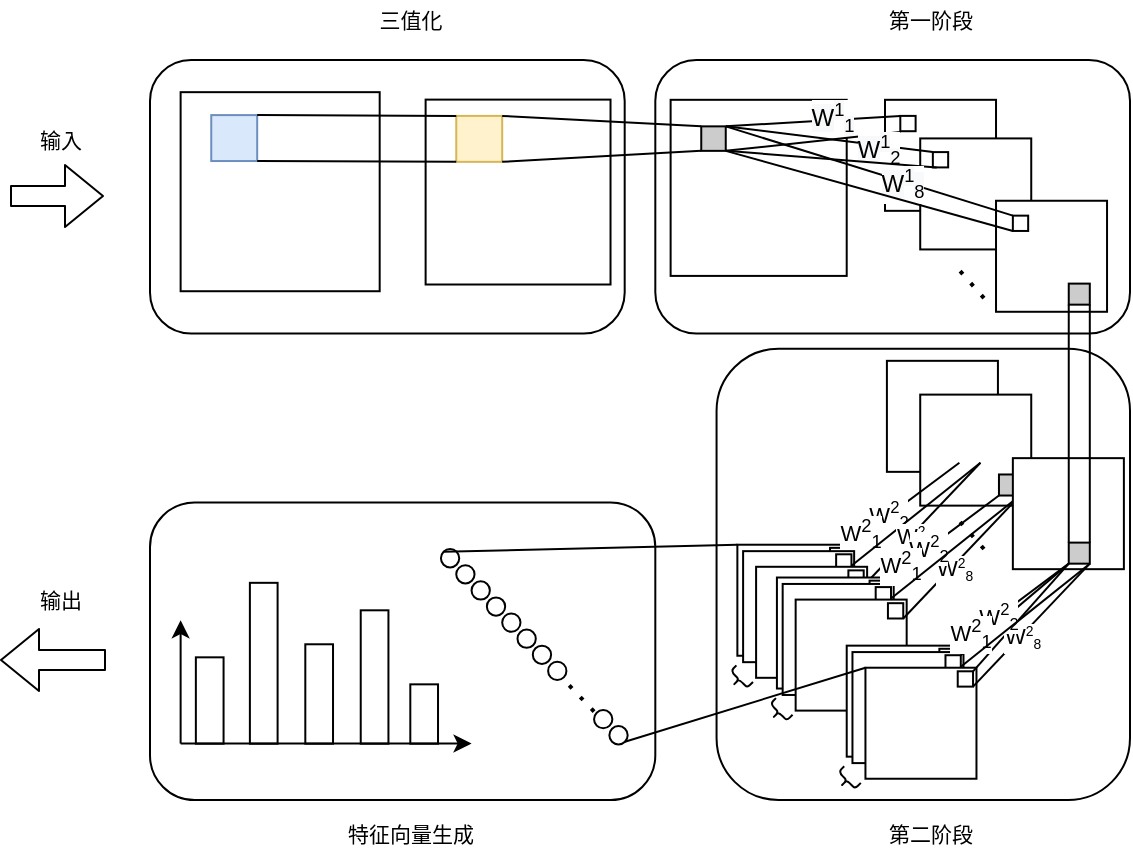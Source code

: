<mxfile version="14.4.4" type="github">
  <diagram id="DhOB0_4Vei3-ugiGoxcK" name="第 1 页">
    <mxGraphModel dx="2591" dy="802" grid="1" gridSize="10" guides="1" tooltips="1" connect="1" arrows="1" fold="1" page="1" pageScale="1" pageWidth="1169" pageHeight="827" math="0" shadow="0">
      <root>
        <mxCell id="0" />
        <mxCell id="1" parent="0" />
        <mxCell id="cQLUrG2B6Ire7KLlbWOE-587" value="三值化" style="text;html=1;align=center;verticalAlign=middle;resizable=0;points=[];autosize=1;fontSize=10.5;" parent="1" vertex="1">
          <mxGeometry x="-125" y="250" width="50" height="20" as="geometry" />
        </mxCell>
        <mxCell id="cQLUrG2B6Ire7KLlbWOE-588" value="第一阶段" style="text;html=1;align=center;verticalAlign=middle;resizable=0;points=[];autosize=1;fontSize=10.5;" parent="1" vertex="1">
          <mxGeometry x="130" y="250" width="60" height="20" as="geometry" />
        </mxCell>
        <mxCell id="cQLUrG2B6Ire7KLlbWOE-589" value="第二阶段" style="text;html=1;align=center;verticalAlign=middle;resizable=0;points=[];autosize=1;fontSize=10.5;" parent="1" vertex="1">
          <mxGeometry x="130" y="657" width="60" height="20" as="geometry" />
        </mxCell>
        <mxCell id="cQLUrG2B6Ire7KLlbWOE-590" value="特征向量生成" style="text;html=1;align=center;verticalAlign=middle;resizable=0;points=[];autosize=1;fontSize=10.5;" parent="1" vertex="1">
          <mxGeometry x="-145" y="657" width="90" height="20" as="geometry" />
        </mxCell>
        <mxCell id="cQLUrG2B6Ire7KLlbWOE-591" value="" style="group" parent="1" vertex="1" connectable="0">
          <mxGeometry x="-230" y="280" width="490" height="370" as="geometry" />
        </mxCell>
        <mxCell id="cQLUrG2B6Ire7KLlbWOE-554" value="" style="whiteSpace=wrap;html=1;aspect=fixed;fillColor=#CCCCCC;" parent="cQLUrG2B6Ire7KLlbWOE-591" vertex="1">
          <mxGeometry x="404.702" y="190.84" width="10.527" height="10.527" as="geometry" />
        </mxCell>
        <mxCell id="cQLUrG2B6Ire7KLlbWOE-361" value="" style="whiteSpace=wrap;html=1;aspect=fixed;" parent="cQLUrG2B6Ire7KLlbWOE-591" vertex="1">
          <mxGeometry x="368.457" y="150.413" width="55.508" height="55.508" as="geometry" />
        </mxCell>
        <mxCell id="cQLUrG2B6Ire7KLlbWOE-362" value="" style="whiteSpace=wrap;html=1;aspect=fixed;" parent="cQLUrG2B6Ire7KLlbWOE-591" vertex="1">
          <mxGeometry x="385.109" y="167.304" width="55.508" height="55.508" as="geometry" />
        </mxCell>
        <mxCell id="cQLUrG2B6Ire7KLlbWOE-552" value="" style="whiteSpace=wrap;html=1;aspect=fixed;" parent="cQLUrG2B6Ire7KLlbWOE-591" vertex="1">
          <mxGeometry x="293.686" y="242.358" width="55.508" height="55.508" as="geometry" />
        </mxCell>
        <mxCell id="cQLUrG2B6Ire7KLlbWOE-553" value="" style="whiteSpace=wrap;html=1;aspect=fixed;" parent="cQLUrG2B6Ire7KLlbWOE-591" vertex="1">
          <mxGeometry x="340.006" y="243.927" width="7.656" height="7.656" as="geometry" />
        </mxCell>
        <mxCell id="cQLUrG2B6Ire7KLlbWOE-562" value="" style="endArrow=none;html=1;entryX=1;entryY=0;entryDx=0;entryDy=0;exitX=0;exitY=1;exitDx=0;exitDy=0;" parent="cQLUrG2B6Ire7KLlbWOE-591" source="cQLUrG2B6Ire7KLlbWOE-554" target="cQLUrG2B6Ire7KLlbWOE-553" edge="1">
          <mxGeometry width="50" height="50" relative="1" as="geometry">
            <mxPoint x="412.358" y="209.943" as="sourcePoint" />
            <mxPoint x="358.381" y="255.187" as="targetPoint" />
          </mxGeometry>
        </mxCell>
        <mxCell id="cQLUrG2B6Ire7KLlbWOE-563" value="W&lt;font size=&quot;1&quot;&gt;&lt;sup&gt;2&lt;/sup&gt;&lt;sub&gt;2&lt;/sub&gt;&lt;/font&gt;" style="edgeLabel;html=1;align=center;verticalAlign=middle;resizable=0;points=[];" parent="cQLUrG2B6Ire7KLlbWOE-562" vertex="1" connectable="0">
          <mxGeometry x="0.232" y="-1" relative="1" as="geometry">
            <mxPoint as="offset" />
          </mxGeometry>
        </mxCell>
        <mxCell id="cQLUrG2B6Ire7KLlbWOE-564" value="W&lt;sup&gt;2&lt;/sup&gt;&lt;sub&gt;1&lt;/sub&gt;" style="edgeLabel;html=1;align=center;verticalAlign=middle;resizable=0;points=[];" parent="cQLUrG2B6Ire7KLlbWOE-562" vertex="1" connectable="0">
          <mxGeometry x="0.729" y="-1" relative="1" as="geometry">
            <mxPoint y="-1" as="offset" />
          </mxGeometry>
        </mxCell>
        <mxCell id="cQLUrG2B6Ire7KLlbWOE-555" value="" style="whiteSpace=wrap;html=1;aspect=fixed;" parent="cQLUrG2B6Ire7KLlbWOE-591" vertex="1">
          <mxGeometry x="296.557" y="245.575" width="55.508" height="55.508" as="geometry" />
        </mxCell>
        <mxCell id="cQLUrG2B6Ire7KLlbWOE-556" value="" style="shape=curlyBracket;whiteSpace=wrap;html=1;rounded=1;fillColor=none;direction=south;rotation=-135;" parent="cQLUrG2B6Ire7KLlbWOE-591" vertex="1">
          <mxGeometry x="288.641" y="305.652" width="11.737" height="8.043" as="geometry" />
        </mxCell>
        <mxCell id="cQLUrG2B6Ire7KLlbWOE-557" value="" style="whiteSpace=wrap;html=1;aspect=fixed;" parent="cQLUrG2B6Ire7KLlbWOE-591" vertex="1">
          <mxGeometry x="343.069" y="247.144" width="7.656" height="7.656" as="geometry" />
        </mxCell>
        <mxCell id="cQLUrG2B6Ire7KLlbWOE-565" value="" style="endArrow=none;html=1;entryX=1;entryY=0.75;entryDx=0;entryDy=0;exitX=1;exitY=1;exitDx=0;exitDy=0;" parent="cQLUrG2B6Ire7KLlbWOE-591" source="cQLUrG2B6Ire7KLlbWOE-554" target="cQLUrG2B6Ire7KLlbWOE-557" edge="1">
          <mxGeometry width="50" height="50" relative="1" as="geometry">
            <mxPoint x="412.358" y="206.927" as="sourcePoint" />
            <mxPoint x="364.506" y="271.274" as="targetPoint" />
          </mxGeometry>
        </mxCell>
        <mxCell id="cQLUrG2B6Ire7KLlbWOE-558" value="" style="whiteSpace=wrap;html=1;aspect=fixed;" parent="cQLUrG2B6Ire7KLlbWOE-591" vertex="1">
          <mxGeometry x="303.05" y="253.394" width="55.508" height="55.508" as="geometry" />
        </mxCell>
        <mxCell id="cQLUrG2B6Ire7KLlbWOE-559" value="" style="whiteSpace=wrap;html=1;aspect=fixed;" parent="cQLUrG2B6Ire7KLlbWOE-591" vertex="1">
          <mxGeometry x="349.194" y="255.187" width="7.656" height="7.656" as="geometry" />
        </mxCell>
        <mxCell id="cQLUrG2B6Ire7KLlbWOE-560" value="" style="endArrow=none;html=1;exitX=1;exitY=1;exitDx=0;exitDy=0;entryX=1;entryY=1;entryDx=0;entryDy=0;" parent="cQLUrG2B6Ire7KLlbWOE-591" source="cQLUrG2B6Ire7KLlbWOE-554" target="cQLUrG2B6Ire7KLlbWOE-559" edge="1">
          <mxGeometry width="50" height="50" relative="1" as="geometry">
            <mxPoint x="228.608" y="236.285" as="sourcePoint" />
            <mxPoint x="266.889" y="196.068" as="targetPoint" />
          </mxGeometry>
        </mxCell>
        <mxCell id="cQLUrG2B6Ire7KLlbWOE-561" value="W&lt;span style=&quot;font-size: 8.333px&quot;&gt;&lt;sup&gt;2&lt;/sup&gt;&lt;sub&gt;8&lt;/sub&gt;&lt;/span&gt;" style="edgeLabel;html=1;align=center;verticalAlign=middle;resizable=0;points=[];" parent="cQLUrG2B6Ire7KLlbWOE-560" vertex="1" connectable="0">
          <mxGeometry x="0.182" y="1" relative="1" as="geometry">
            <mxPoint as="offset" />
          </mxGeometry>
        </mxCell>
        <mxCell id="cQLUrG2B6Ire7KLlbWOE-538" value="" style="whiteSpace=wrap;html=1;aspect=fixed;" parent="cQLUrG2B6Ire7KLlbWOE-591" vertex="1">
          <mxGeometry x="313.462" y="258.759" width="55.508" height="55.508" as="geometry" />
        </mxCell>
        <mxCell id="cQLUrG2B6Ire7KLlbWOE-539" value="" style="whiteSpace=wrap;html=1;aspect=fixed;" parent="cQLUrG2B6Ire7KLlbWOE-591" vertex="1">
          <mxGeometry x="359.783" y="260.327" width="7.656" height="7.656" as="geometry" />
        </mxCell>
        <mxCell id="cQLUrG2B6Ire7KLlbWOE-540" value="" style="whiteSpace=wrap;html=1;aspect=fixed;fillColor=#CCCCCC;" parent="cQLUrG2B6Ire7KLlbWOE-591" vertex="1">
          <mxGeometry x="424.478" y="207.24" width="10.527" height="10.527" as="geometry" />
        </mxCell>
        <mxCell id="cQLUrG2B6Ire7KLlbWOE-541" value="" style="whiteSpace=wrap;html=1;aspect=fixed;" parent="cQLUrG2B6Ire7KLlbWOE-591" vertex="1">
          <mxGeometry x="316.333" y="261.976" width="55.508" height="55.508" as="geometry" />
        </mxCell>
        <mxCell id="cQLUrG2B6Ire7KLlbWOE-542" value="" style="shape=curlyBracket;whiteSpace=wrap;html=1;rounded=1;fillColor=none;direction=south;rotation=-135;" parent="cQLUrG2B6Ire7KLlbWOE-591" vertex="1">
          <mxGeometry x="308.417" y="322.053" width="11.737" height="8.043" as="geometry" />
        </mxCell>
        <mxCell id="cQLUrG2B6Ire7KLlbWOE-543" value="" style="whiteSpace=wrap;html=1;aspect=fixed;" parent="cQLUrG2B6Ire7KLlbWOE-591" vertex="1">
          <mxGeometry x="362.845" y="263.545" width="7.656" height="7.656" as="geometry" />
        </mxCell>
        <mxCell id="cQLUrG2B6Ire7KLlbWOE-544" value="" style="whiteSpace=wrap;html=1;aspect=fixed;" parent="cQLUrG2B6Ire7KLlbWOE-591" vertex="1">
          <mxGeometry x="322.826" y="269.794" width="55.508" height="55.508" as="geometry" />
        </mxCell>
        <mxCell id="cQLUrG2B6Ire7KLlbWOE-545" value="" style="whiteSpace=wrap;html=1;aspect=fixed;" parent="cQLUrG2B6Ire7KLlbWOE-591" vertex="1">
          <mxGeometry x="368.97" y="271.588" width="7.656" height="7.656" as="geometry" />
        </mxCell>
        <mxCell id="cQLUrG2B6Ire7KLlbWOE-546" value="" style="endArrow=none;html=1;exitX=1;exitY=1;exitDx=0;exitDy=0;entryX=1;entryY=1;entryDx=0;entryDy=0;" parent="cQLUrG2B6Ire7KLlbWOE-591" source="cQLUrG2B6Ire7KLlbWOE-540" target="cQLUrG2B6Ire7KLlbWOE-545" edge="1">
          <mxGeometry width="50" height="50" relative="1" as="geometry">
            <mxPoint x="248.384" y="252.686" as="sourcePoint" />
            <mxPoint x="286.665" y="212.468" as="targetPoint" />
          </mxGeometry>
        </mxCell>
        <mxCell id="cQLUrG2B6Ire7KLlbWOE-547" value="W&lt;span style=&quot;font-size: 8.333px&quot;&gt;&lt;sup&gt;2&lt;/sup&gt;&lt;sub&gt;8&lt;/sub&gt;&lt;/span&gt;" style="edgeLabel;html=1;align=center;verticalAlign=middle;resizable=0;points=[];" parent="cQLUrG2B6Ire7KLlbWOE-546" vertex="1" connectable="0">
          <mxGeometry x="0.182" y="1" relative="1" as="geometry">
            <mxPoint as="offset" />
          </mxGeometry>
        </mxCell>
        <mxCell id="cQLUrG2B6Ire7KLlbWOE-548" value="" style="endArrow=none;html=1;entryX=1;entryY=0;entryDx=0;entryDy=0;exitX=0;exitY=1;exitDx=0;exitDy=0;" parent="cQLUrG2B6Ire7KLlbWOE-591" source="cQLUrG2B6Ire7KLlbWOE-540" target="cQLUrG2B6Ire7KLlbWOE-539" edge="1">
          <mxGeometry width="50" height="50" relative="1" as="geometry">
            <mxPoint x="432.134" y="226.343" as="sourcePoint" />
            <mxPoint x="378.158" y="271.588" as="targetPoint" />
          </mxGeometry>
        </mxCell>
        <mxCell id="cQLUrG2B6Ire7KLlbWOE-549" value="W&lt;font size=&quot;1&quot;&gt;&lt;sup&gt;2&lt;/sup&gt;&lt;sub&gt;2&lt;/sub&gt;&lt;/font&gt;" style="edgeLabel;html=1;align=center;verticalAlign=middle;resizable=0;points=[];" parent="cQLUrG2B6Ire7KLlbWOE-548" vertex="1" connectable="0">
          <mxGeometry x="0.232" y="-1" relative="1" as="geometry">
            <mxPoint as="offset" />
          </mxGeometry>
        </mxCell>
        <mxCell id="cQLUrG2B6Ire7KLlbWOE-550" value="W&lt;sup&gt;2&lt;/sup&gt;&lt;sub&gt;1&lt;/sub&gt;" style="edgeLabel;html=1;align=center;verticalAlign=middle;resizable=0;points=[];" parent="cQLUrG2B6Ire7KLlbWOE-548" vertex="1" connectable="0">
          <mxGeometry x="0.729" y="-1" relative="1" as="geometry">
            <mxPoint y="-1" as="offset" />
          </mxGeometry>
        </mxCell>
        <mxCell id="cQLUrG2B6Ire7KLlbWOE-551" value="" style="endArrow=none;html=1;entryX=1;entryY=0.75;entryDx=0;entryDy=0;exitX=1;exitY=1;exitDx=0;exitDy=0;" parent="cQLUrG2B6Ire7KLlbWOE-591" source="cQLUrG2B6Ire7KLlbWOE-540" target="cQLUrG2B6Ire7KLlbWOE-543" edge="1">
          <mxGeometry width="50" height="50" relative="1" as="geometry">
            <mxPoint x="432.134" y="223.327" as="sourcePoint" />
            <mxPoint x="384.283" y="287.675" as="targetPoint" />
          </mxGeometry>
        </mxCell>
        <mxCell id="cQLUrG2B6Ire7KLlbWOE-363" value="" style="whiteSpace=wrap;html=1;aspect=fixed;" parent="cQLUrG2B6Ire7KLlbWOE-591" vertex="1">
          <mxGeometry x="431.43" y="199.076" width="55.508" height="55.508" as="geometry" />
        </mxCell>
        <mxCell id="cQLUrG2B6Ire7KLlbWOE-444" value="" style="whiteSpace=wrap;html=1;aspect=fixed;" parent="cQLUrG2B6Ire7KLlbWOE-591" vertex="1">
          <mxGeometry x="348.359" y="292.823" width="55.508" height="55.508" as="geometry" />
        </mxCell>
        <mxCell id="cQLUrG2B6Ire7KLlbWOE-529" value="" style="whiteSpace=wrap;html=1;aspect=fixed;" parent="cQLUrG2B6Ire7KLlbWOE-591" vertex="1">
          <mxGeometry x="394.68" y="294.391" width="7.656" height="7.656" as="geometry" />
        </mxCell>
        <mxCell id="cQLUrG2B6Ire7KLlbWOE-387" value="" style="rounded=1;whiteSpace=wrap;html=1;fillColor=none;" parent="cQLUrG2B6Ire7KLlbWOE-591" vertex="1">
          <mxGeometry x="252.656" width="237.344" height="136.739" as="geometry" />
        </mxCell>
        <mxCell id="cQLUrG2B6Ire7KLlbWOE-301" value="" style="whiteSpace=wrap;html=1;aspect=fixed;" parent="cQLUrG2B6Ire7KLlbWOE-591" vertex="1">
          <mxGeometry x="137.812" y="19.803" width="92.449" height="92.449" as="geometry" />
        </mxCell>
        <mxCell id="cQLUrG2B6Ire7KLlbWOE-302" value="" style="whiteSpace=wrap;html=1;aspect=fixed;" parent="cQLUrG2B6Ire7KLlbWOE-591" vertex="1">
          <mxGeometry x="260.312" y="19.908" width="88.047" height="88.047" as="geometry" />
        </mxCell>
        <mxCell id="cQLUrG2B6Ire7KLlbWOE-303" value="" style="whiteSpace=wrap;html=1;aspect=fixed;" parent="cQLUrG2B6Ire7KLlbWOE-591" vertex="1">
          <mxGeometry x="367.5" y="19.908" width="55.508" height="55.508" as="geometry" />
        </mxCell>
        <mxCell id="cQLUrG2B6Ire7KLlbWOE-304" value="" style="whiteSpace=wrap;html=1;aspect=fixed;" parent="cQLUrG2B6Ire7KLlbWOE-591" vertex="1">
          <mxGeometry x="385.109" y="39.212" width="55.508" height="55.508" as="geometry" />
        </mxCell>
        <mxCell id="cQLUrG2B6Ire7KLlbWOE-306" value="" style="whiteSpace=wrap;html=1;aspect=fixed;" parent="cQLUrG2B6Ire7KLlbWOE-591" vertex="1">
          <mxGeometry x="423.008" y="70.38" width="55.508" height="55.508" as="geometry" />
        </mxCell>
        <mxCell id="cQLUrG2B6Ire7KLlbWOE-312" value="" style="whiteSpace=wrap;html=1;aspect=fixed;fillColor=#fff2cc;strokeColor=#d6b656;" parent="cQLUrG2B6Ire7KLlbWOE-591" vertex="1">
          <mxGeometry x="153.125" y="27.951" width="22.969" height="22.969" as="geometry" />
        </mxCell>
        <mxCell id="cQLUrG2B6Ire7KLlbWOE-314" value="" style="whiteSpace=wrap;html=1;aspect=fixed;fillColor=#CCCCCC;" parent="cQLUrG2B6Ire7KLlbWOE-591" vertex="1">
          <mxGeometry x="275.625" y="33.179" width="12.25" height="12.25" as="geometry" />
        </mxCell>
        <mxCell id="cQLUrG2B6Ire7KLlbWOE-315" value="" style="whiteSpace=wrap;html=1;aspect=fixed;" parent="cQLUrG2B6Ire7KLlbWOE-591" vertex="1">
          <mxGeometry x="375.156" y="27.951" width="7.656" height="7.656" as="geometry" />
        </mxCell>
        <mxCell id="cQLUrG2B6Ire7KLlbWOE-317" value="" style="whiteSpace=wrap;html=1;aspect=fixed;" parent="cQLUrG2B6Ire7KLlbWOE-591" vertex="1">
          <mxGeometry x="391.426" y="46.049" width="7.656" height="7.656" as="geometry" />
        </mxCell>
        <mxCell id="cQLUrG2B6Ire7KLlbWOE-318" value="" style="whiteSpace=wrap;html=1;aspect=fixed;" parent="cQLUrG2B6Ire7KLlbWOE-591" vertex="1">
          <mxGeometry x="431.43" y="77.821" width="7.656" height="7.656" as="geometry" />
        </mxCell>
        <mxCell id="cQLUrG2B6Ire7KLlbWOE-322" value="" style="endArrow=none;html=1;exitX=1;exitY=0;exitDx=0;exitDy=0;entryX=0;entryY=0;entryDx=0;entryDy=0;" parent="cQLUrG2B6Ire7KLlbWOE-591" source="cQLUrG2B6Ire7KLlbWOE-312" target="cQLUrG2B6Ire7KLlbWOE-314" edge="1">
          <mxGeometry width="50" height="50" relative="1" as="geometry">
            <mxPoint x="183.75" y="89.082" as="sourcePoint" />
            <mxPoint x="222.031" y="48.864" as="targetPoint" />
          </mxGeometry>
        </mxCell>
        <mxCell id="cQLUrG2B6Ire7KLlbWOE-323" value="" style="endArrow=none;html=1;exitX=1;exitY=1;exitDx=0;exitDy=0;entryX=0;entryY=1;entryDx=0;entryDy=0;" parent="cQLUrG2B6Ire7KLlbWOE-591" source="cQLUrG2B6Ire7KLlbWOE-312" target="cQLUrG2B6Ire7KLlbWOE-314" edge="1">
          <mxGeometry width="50" height="50" relative="1" as="geometry">
            <mxPoint x="176.094" y="62.136" as="sourcePoint" />
            <mxPoint x="275.625" y="68.168" as="targetPoint" />
          </mxGeometry>
        </mxCell>
        <mxCell id="cQLUrG2B6Ire7KLlbWOE-325" value="" style="endArrow=none;html=1;exitX=1;exitY=0;exitDx=0;exitDy=0;entryX=0;entryY=0;entryDx=0;entryDy=0;" parent="cQLUrG2B6Ire7KLlbWOE-591" source="cQLUrG2B6Ire7KLlbWOE-314" target="cQLUrG2B6Ire7KLlbWOE-315" edge="1">
          <mxGeometry width="50" height="50" relative="1" as="geometry">
            <mxPoint x="390.469" y="32.777" as="sourcePoint" />
            <mxPoint x="428.75" y="-7.44" as="targetPoint" />
          </mxGeometry>
        </mxCell>
        <mxCell id="cQLUrG2B6Ire7KLlbWOE-333" value="&lt;span style=&quot;font-size: 12px ; background-color: rgb(248 , 249 , 250)&quot;&gt;W&lt;/span&gt;&lt;sup style=&quot;background-color: rgb(248 , 249 , 250)&quot;&gt;1&lt;/sup&gt;&lt;sub style=&quot;background-color: rgb(248 , 249 , 250)&quot;&gt;1&lt;/sub&gt;" style="edgeLabel;html=1;align=center;verticalAlign=middle;resizable=0;points=[];" parent="cQLUrG2B6Ire7KLlbWOE-325" vertex="1" connectable="0">
          <mxGeometry x="0.228" y="1" relative="1" as="geometry">
            <mxPoint as="offset" />
          </mxGeometry>
        </mxCell>
        <mxCell id="cQLUrG2B6Ire7KLlbWOE-326" value="" style="endArrow=none;html=1;exitX=1;exitY=1;exitDx=0;exitDy=0;" parent="cQLUrG2B6Ire7KLlbWOE-591" source="cQLUrG2B6Ire7KLlbWOE-314" edge="1">
          <mxGeometry width="50" height="50" relative="1" as="geometry">
            <mxPoint x="280.219" y="68.168" as="sourcePoint" />
            <mxPoint x="375.156" y="35.995" as="targetPoint" />
          </mxGeometry>
        </mxCell>
        <mxCell id="cQLUrG2B6Ire7KLlbWOE-327" value="" style="endArrow=none;html=1;exitX=1;exitY=0;exitDx=0;exitDy=0;entryX=0;entryY=0;entryDx=0;entryDy=0;" parent="cQLUrG2B6Ire7KLlbWOE-591" source="cQLUrG2B6Ire7KLlbWOE-314" target="cQLUrG2B6Ire7KLlbWOE-317" edge="1">
          <mxGeometry width="50" height="50" relative="1" as="geometry">
            <mxPoint x="336.875" y="97.125" as="sourcePoint" />
            <mxPoint x="375.156" y="56.908" as="targetPoint" />
          </mxGeometry>
        </mxCell>
        <mxCell id="cQLUrG2B6Ire7KLlbWOE-334" value="&lt;span style=&quot;font-size: 12px ; background-color: rgb(248 , 249 , 250)&quot;&gt;W&lt;/span&gt;&lt;sup style=&quot;background-color: rgb(248 , 249 , 250)&quot;&gt;1&lt;/sup&gt;&lt;sub style=&quot;background-color: rgb(248 , 249 , 250)&quot;&gt;2&lt;/sub&gt;" style="edgeLabel;html=1;align=center;verticalAlign=middle;resizable=0;points=[];" parent="cQLUrG2B6Ire7KLlbWOE-327" vertex="1" connectable="0">
          <mxGeometry x="0.474" y="-2" relative="1" as="geometry">
            <mxPoint as="offset" />
          </mxGeometry>
        </mxCell>
        <mxCell id="cQLUrG2B6Ire7KLlbWOE-328" value="" style="endArrow=none;html=1;exitX=1;exitY=1;exitDx=0;exitDy=0;entryX=0.25;entryY=1;entryDx=0;entryDy=0;" parent="cQLUrG2B6Ire7KLlbWOE-591" source="cQLUrG2B6Ire7KLlbWOE-314" target="cQLUrG2B6Ire7KLlbWOE-317" edge="1">
          <mxGeometry width="50" height="50" relative="1" as="geometry">
            <mxPoint x="336.875" y="97.125" as="sourcePoint" />
            <mxPoint x="375.156" y="56.908" as="targetPoint" />
          </mxGeometry>
        </mxCell>
        <mxCell id="cQLUrG2B6Ire7KLlbWOE-329" value="" style="endArrow=none;html=1;exitX=1;exitY=0;exitDx=0;exitDy=0;entryX=0;entryY=0;entryDx=0;entryDy=0;" parent="cQLUrG2B6Ire7KLlbWOE-591" source="cQLUrG2B6Ire7KLlbWOE-314" target="cQLUrG2B6Ire7KLlbWOE-318" edge="1">
          <mxGeometry width="50" height="50" relative="1" as="geometry">
            <mxPoint x="336.875" y="97.125" as="sourcePoint" />
            <mxPoint x="375.156" y="56.908" as="targetPoint" />
          </mxGeometry>
        </mxCell>
        <mxCell id="cQLUrG2B6Ire7KLlbWOE-335" value="&lt;span style=&quot;font-size: 12px ; background-color: rgb(248 , 249 , 250)&quot;&gt;W&lt;/span&gt;&lt;sup style=&quot;background-color: rgb(248 , 249 , 250)&quot;&gt;1&lt;/sup&gt;&lt;span style=&quot;background-color: rgb(248 , 249 , 250)&quot;&gt;&lt;sub&gt;8&lt;/sub&gt;&lt;/span&gt;" style="edgeLabel;html=1;align=center;verticalAlign=middle;resizable=0;points=[];" parent="cQLUrG2B6Ire7KLlbWOE-329" vertex="1" connectable="0">
          <mxGeometry x="0.231" y="-1" relative="1" as="geometry">
            <mxPoint as="offset" />
          </mxGeometry>
        </mxCell>
        <mxCell id="cQLUrG2B6Ire7KLlbWOE-331" value="" style="endArrow=none;html=1;exitX=1;exitY=1;exitDx=0;exitDy=0;entryX=0;entryY=1;entryDx=0;entryDy=0;" parent="cQLUrG2B6Ire7KLlbWOE-591" source="cQLUrG2B6Ire7KLlbWOE-314" target="cQLUrG2B6Ire7KLlbWOE-318" edge="1">
          <mxGeometry width="50" height="50" relative="1" as="geometry">
            <mxPoint x="313.906" y="89.082" as="sourcePoint" />
            <mxPoint x="352.188" y="48.864" as="targetPoint" />
          </mxGeometry>
        </mxCell>
        <mxCell id="cQLUrG2B6Ire7KLlbWOE-336" value="" style="endArrow=none;dashed=1;html=1;dashPattern=1 3;strokeWidth=2;" parent="cQLUrG2B6Ire7KLlbWOE-591" edge="1">
          <mxGeometry width="50" height="50" relative="1" as="geometry">
            <mxPoint x="416.975" y="119.043" as="sourcePoint" />
            <mxPoint x="402.619" y="102.755" as="targetPoint" />
          </mxGeometry>
        </mxCell>
        <mxCell id="cQLUrG2B6Ire7KLlbWOE-339" value="" style="whiteSpace=wrap;html=1;aspect=fixed;" parent="cQLUrG2B6Ire7KLlbWOE-591" vertex="1">
          <mxGeometry x="15.312" y="16.087" width="99.531" height="99.531" as="geometry" />
        </mxCell>
        <mxCell id="cQLUrG2B6Ire7KLlbWOE-340" value="" style="whiteSpace=wrap;html=1;aspect=fixed;fillColor=#dae8fc;strokeColor=#6c8ebf;" parent="cQLUrG2B6Ire7KLlbWOE-591" vertex="1">
          <mxGeometry x="30.625" y="27.549" width="22.969" height="22.969" as="geometry" />
        </mxCell>
        <mxCell id="cQLUrG2B6Ire7KLlbWOE-341" value="" style="endArrow=none;html=1;exitX=1;exitY=0;exitDx=0;exitDy=0;entryX=0;entryY=0;entryDx=0;entryDy=0;" parent="cQLUrG2B6Ire7KLlbWOE-591" source="cQLUrG2B6Ire7KLlbWOE-340" target="cQLUrG2B6Ire7KLlbWOE-312" edge="1">
          <mxGeometry width="50" height="50" relative="1" as="geometry">
            <mxPoint x="267.969" y="113.212" as="sourcePoint" />
            <mxPoint x="306.25" y="72.995" as="targetPoint" />
          </mxGeometry>
        </mxCell>
        <mxCell id="cQLUrG2B6Ire7KLlbWOE-342" value="" style="endArrow=none;html=1;exitX=1;exitY=1;exitDx=0;exitDy=0;entryX=0;entryY=1;entryDx=0;entryDy=0;" parent="cQLUrG2B6Ire7KLlbWOE-591" source="cQLUrG2B6Ire7KLlbWOE-340" target="cQLUrG2B6Ire7KLlbWOE-312" edge="1">
          <mxGeometry width="50" height="50" relative="1" as="geometry">
            <mxPoint x="267.969" y="113.212" as="sourcePoint" />
            <mxPoint x="306.25" y="72.995" as="targetPoint" />
          </mxGeometry>
        </mxCell>
        <mxCell id="cQLUrG2B6Ire7KLlbWOE-364" value="" style="endArrow=none;dashed=1;html=1;dashPattern=1 3;strokeWidth=2;" parent="cQLUrG2B6Ire7KLlbWOE-591" edge="1">
          <mxGeometry width="50" height="50" relative="1" as="geometry">
            <mxPoint x="416.975" y="244.522" as="sourcePoint" />
            <mxPoint x="402.619" y="228.234" as="targetPoint" />
          </mxGeometry>
        </mxCell>
        <mxCell id="cQLUrG2B6Ire7KLlbWOE-366" value="" style="whiteSpace=wrap;html=1;aspect=fixed;fillColor=#CCCCCC;" parent="cQLUrG2B6Ire7KLlbWOE-591" vertex="1">
          <mxGeometry x="459.375" y="111.804" width="10.527" height="10.527" as="geometry" />
        </mxCell>
        <mxCell id="cQLUrG2B6Ire7KLlbWOE-369" value="" style="endArrow=none;html=1;entryX=1;entryY=1;entryDx=0;entryDy=0;exitX=1;exitY=0;exitDx=0;exitDy=0;" parent="cQLUrG2B6Ire7KLlbWOE-591" source="cQLUrG2B6Ire7KLlbWOE-346" target="cQLUrG2B6Ire7KLlbWOE-366" edge="1">
          <mxGeometry width="50" height="50" relative="1" as="geometry">
            <mxPoint x="474.688" y="241.304" as="sourcePoint" />
            <mxPoint x="467.031" y="152.826" as="targetPoint" />
          </mxGeometry>
        </mxCell>
        <mxCell id="cQLUrG2B6Ire7KLlbWOE-370" value="" style="endArrow=none;html=1;entryX=0;entryY=1;entryDx=0;entryDy=0;exitX=0;exitY=0;exitDx=0;exitDy=0;" parent="cQLUrG2B6Ire7KLlbWOE-591" source="cQLUrG2B6Ire7KLlbWOE-346" target="cQLUrG2B6Ire7KLlbWOE-366" edge="1">
          <mxGeometry width="50" height="50" relative="1" as="geometry">
            <mxPoint x="459.375" y="233.261" as="sourcePoint" />
            <mxPoint x="459.375" y="131.712" as="targetPoint" />
          </mxGeometry>
        </mxCell>
        <mxCell id="cQLUrG2B6Ire7KLlbWOE-346" value="" style="whiteSpace=wrap;html=1;aspect=fixed;fillColor=#CCCCCC;" parent="cQLUrG2B6Ire7KLlbWOE-591" vertex="1">
          <mxGeometry x="459.375" y="241.304" width="10.527" height="10.527" as="geometry" />
        </mxCell>
        <mxCell id="cQLUrG2B6Ire7KLlbWOE-386" value="" style="rounded=1;whiteSpace=wrap;html=1;fillColor=none;" parent="cQLUrG2B6Ire7KLlbWOE-591" vertex="1">
          <mxGeometry width="237.344" height="136.739" as="geometry" />
        </mxCell>
        <mxCell id="cQLUrG2B6Ire7KLlbWOE-437" value="" style="whiteSpace=wrap;html=1;aspect=fixed;" parent="cQLUrG2B6Ire7KLlbWOE-591" vertex="1">
          <mxGeometry x="351.23" y="296.04" width="55.508" height="55.508" as="geometry" />
        </mxCell>
        <mxCell id="cQLUrG2B6Ire7KLlbWOE-443" value="" style="shape=curlyBracket;whiteSpace=wrap;html=1;rounded=1;fillColor=none;direction=south;rotation=-135;" parent="cQLUrG2B6Ire7KLlbWOE-591" vertex="1">
          <mxGeometry x="342.548" y="356.117" width="11.737" height="8.043" as="geometry" />
        </mxCell>
        <mxCell id="cQLUrG2B6Ire7KLlbWOE-445" value="" style="whiteSpace=wrap;html=1;aspect=fixed;" parent="cQLUrG2B6Ire7KLlbWOE-591" vertex="1">
          <mxGeometry x="397.742" y="297.609" width="7.656" height="7.656" as="geometry" />
        </mxCell>
        <mxCell id="cQLUrG2B6Ire7KLlbWOE-526" value="" style="whiteSpace=wrap;html=1;aspect=fixed;" parent="cQLUrG2B6Ire7KLlbWOE-591" vertex="1">
          <mxGeometry x="357.723" y="303.858" width="55.508" height="55.508" as="geometry" />
        </mxCell>
        <mxCell id="cQLUrG2B6Ire7KLlbWOE-349" value="" style="whiteSpace=wrap;html=1;aspect=fixed;" parent="cQLUrG2B6Ire7KLlbWOE-591" vertex="1">
          <mxGeometry x="403.867" y="305.652" width="7.656" height="7.656" as="geometry" />
        </mxCell>
        <mxCell id="cQLUrG2B6Ire7KLlbWOE-355" value="" style="endArrow=none;html=1;entryX=1;entryY=0;entryDx=0;entryDy=0;exitX=0;exitY=1;exitDx=0;exitDy=0;" parent="cQLUrG2B6Ire7KLlbWOE-591" source="cQLUrG2B6Ire7KLlbWOE-346" target="cQLUrG2B6Ire7KLlbWOE-349" edge="1">
          <mxGeometry width="50" height="50" relative="1" as="geometry">
            <mxPoint x="459.375" y="249.348" as="sourcePoint" />
            <mxPoint x="375.156" y="279.913" as="targetPoint" />
          </mxGeometry>
        </mxCell>
        <mxCell id="cQLUrG2B6Ire7KLlbWOE-358" value="" style="endArrow=none;html=1;exitX=1;exitY=1;exitDx=0;exitDy=0;entryX=1;entryY=1;entryDx=0;entryDy=0;" parent="cQLUrG2B6Ire7KLlbWOE-591" source="cQLUrG2B6Ire7KLlbWOE-346" target="cQLUrG2B6Ire7KLlbWOE-349" edge="1">
          <mxGeometry width="50" height="50" relative="1" as="geometry">
            <mxPoint x="283.281" y="286.75" as="sourcePoint" />
            <mxPoint x="321.562" y="246.533" as="targetPoint" />
          </mxGeometry>
        </mxCell>
        <mxCell id="cQLUrG2B6Ire7KLlbWOE-535" value="W&lt;span style=&quot;font-size: 8.333px&quot;&gt;&lt;sup&gt;2&lt;/sup&gt;&lt;sub&gt;8&lt;/sub&gt;&lt;/span&gt;" style="edgeLabel;html=1;align=center;verticalAlign=middle;resizable=0;points=[];" parent="cQLUrG2B6Ire7KLlbWOE-358" vertex="1" connectable="0">
          <mxGeometry x="0.182" y="1" relative="1" as="geometry">
            <mxPoint as="offset" />
          </mxGeometry>
        </mxCell>
        <mxCell id="cQLUrG2B6Ire7KLlbWOE-532" value="" style="endArrow=none;html=1;entryX=1;entryY=0;entryDx=0;entryDy=0;exitX=0;exitY=1;exitDx=0;exitDy=0;" parent="cQLUrG2B6Ire7KLlbWOE-591" source="cQLUrG2B6Ire7KLlbWOE-346" target="cQLUrG2B6Ire7KLlbWOE-445" edge="1">
          <mxGeometry width="50" height="50" relative="1" as="geometry">
            <mxPoint x="467.031" y="260.408" as="sourcePoint" />
            <mxPoint x="419.18" y="313.696" as="targetPoint" />
          </mxGeometry>
        </mxCell>
        <mxCell id="cQLUrG2B6Ire7KLlbWOE-533" value="" style="endArrow=none;html=1;entryX=1;entryY=0;entryDx=0;entryDy=0;exitX=0;exitY=1;exitDx=0;exitDy=0;" parent="cQLUrG2B6Ire7KLlbWOE-591" source="cQLUrG2B6Ire7KLlbWOE-346" target="cQLUrG2B6Ire7KLlbWOE-529" edge="1">
          <mxGeometry width="50" height="50" relative="1" as="geometry">
            <mxPoint x="467.031" y="260.408" as="sourcePoint" />
            <mxPoint x="413.055" y="305.652" as="targetPoint" />
          </mxGeometry>
        </mxCell>
        <mxCell id="cQLUrG2B6Ire7KLlbWOE-536" value="W&lt;font size=&quot;1&quot;&gt;&lt;sup&gt;2&lt;/sup&gt;&lt;sub&gt;2&lt;/sub&gt;&lt;/font&gt;" style="edgeLabel;html=1;align=center;verticalAlign=middle;resizable=0;points=[];" parent="cQLUrG2B6Ire7KLlbWOE-533" vertex="1" connectable="0">
          <mxGeometry x="0.232" y="-1" relative="1" as="geometry">
            <mxPoint as="offset" />
          </mxGeometry>
        </mxCell>
        <mxCell id="cQLUrG2B6Ire7KLlbWOE-537" value="W&lt;sup&gt;2&lt;/sup&gt;&lt;sub&gt;1&lt;/sub&gt;" style="edgeLabel;html=1;align=center;verticalAlign=middle;resizable=0;points=[];" parent="cQLUrG2B6Ire7KLlbWOE-533" vertex="1" connectable="0">
          <mxGeometry x="0.729" y="-1" relative="1" as="geometry">
            <mxPoint y="-1" as="offset" />
          </mxGeometry>
        </mxCell>
        <mxCell id="cQLUrG2B6Ire7KLlbWOE-534" value="" style="endArrow=none;html=1;entryX=1;entryY=0.75;entryDx=0;entryDy=0;exitX=1;exitY=1;exitDx=0;exitDy=0;" parent="cQLUrG2B6Ire7KLlbWOE-591" source="cQLUrG2B6Ire7KLlbWOE-346" target="cQLUrG2B6Ire7KLlbWOE-445" edge="1">
          <mxGeometry width="50" height="50" relative="1" as="geometry">
            <mxPoint x="467.031" y="257.391" as="sourcePoint" />
            <mxPoint x="419.18" y="321.739" as="targetPoint" />
          </mxGeometry>
        </mxCell>
        <mxCell id="cQLUrG2B6Ire7KLlbWOE-566" value="" style="group" parent="cQLUrG2B6Ire7KLlbWOE-591" vertex="1" connectable="0">
          <mxGeometry x="145.469" y="244.562" width="93.368" height="98.09" as="geometry" />
        </mxCell>
        <mxCell id="cQLUrG2B6Ire7KLlbWOE-501" value="" style="ellipse;whiteSpace=wrap;html=1;aspect=fixed;fillColor=none;" parent="cQLUrG2B6Ire7KLlbWOE-566" vertex="1">
          <mxGeometry width="9.149" height="9.149" as="geometry" />
        </mxCell>
        <mxCell id="cQLUrG2B6Ire7KLlbWOE-511" value="" style="ellipse;whiteSpace=wrap;html=1;aspect=fixed;fillColor=none;" parent="cQLUrG2B6Ire7KLlbWOE-566" vertex="1">
          <mxGeometry x="7.656" y="8.043" width="9.149" height="9.149" as="geometry" />
        </mxCell>
        <mxCell id="cQLUrG2B6Ire7KLlbWOE-512" value="" style="ellipse;whiteSpace=wrap;html=1;aspect=fixed;fillColor=none;" parent="cQLUrG2B6Ire7KLlbWOE-566" vertex="1">
          <mxGeometry x="15.312" y="16.087" width="9.149" height="9.149" as="geometry" />
        </mxCell>
        <mxCell id="cQLUrG2B6Ire7KLlbWOE-513" value="" style="ellipse;whiteSpace=wrap;html=1;aspect=fixed;fillColor=none;" parent="cQLUrG2B6Ire7KLlbWOE-566" vertex="1">
          <mxGeometry x="22.969" y="24.13" width="9.149" height="9.149" as="geometry" />
        </mxCell>
        <mxCell id="cQLUrG2B6Ire7KLlbWOE-514" value="" style="ellipse;whiteSpace=wrap;html=1;aspect=fixed;fillColor=none;" parent="cQLUrG2B6Ire7KLlbWOE-566" vertex="1">
          <mxGeometry x="30.625" y="32.174" width="9.149" height="9.149" as="geometry" />
        </mxCell>
        <mxCell id="cQLUrG2B6Ire7KLlbWOE-515" value="" style="ellipse;whiteSpace=wrap;html=1;aspect=fixed;fillColor=none;" parent="cQLUrG2B6Ire7KLlbWOE-566" vertex="1">
          <mxGeometry x="38.281" y="40.217" width="9.149" height="9.149" as="geometry" />
        </mxCell>
        <mxCell id="cQLUrG2B6Ire7KLlbWOE-516" value="" style="ellipse;whiteSpace=wrap;html=1;aspect=fixed;fillColor=none;" parent="cQLUrG2B6Ire7KLlbWOE-566" vertex="1">
          <mxGeometry x="45.938" y="48.261" width="9.149" height="9.149" as="geometry" />
        </mxCell>
        <mxCell id="cQLUrG2B6Ire7KLlbWOE-517" value="" style="ellipse;whiteSpace=wrap;html=1;aspect=fixed;fillColor=none;" parent="cQLUrG2B6Ire7KLlbWOE-566" vertex="1">
          <mxGeometry x="53.594" y="56.304" width="9.149" height="9.149" as="geometry" />
        </mxCell>
        <mxCell id="cQLUrG2B6Ire7KLlbWOE-520" value="" style="ellipse;whiteSpace=wrap;html=1;aspect=fixed;fillColor=none;" parent="cQLUrG2B6Ire7KLlbWOE-566" vertex="1">
          <mxGeometry x="76.562" y="80.435" width="9.149" height="9.149" as="geometry" />
        </mxCell>
        <mxCell id="cQLUrG2B6Ire7KLlbWOE-521" value="" style="ellipse;whiteSpace=wrap;html=1;aspect=fixed;fillColor=none;" parent="cQLUrG2B6Ire7KLlbWOE-566" vertex="1">
          <mxGeometry x="84.219" y="88.478" width="9.149" height="9.149" as="geometry" />
        </mxCell>
        <mxCell id="cQLUrG2B6Ire7KLlbWOE-522" value="" style="endArrow=none;dashed=1;html=1;dashPattern=1 3;strokeWidth=2;" parent="cQLUrG2B6Ire7KLlbWOE-566" edge="1">
          <mxGeometry width="50" height="50" relative="1" as="geometry">
            <mxPoint x="76.562" y="81.199" as="sourcePoint" />
            <mxPoint x="61.25" y="65.112" as="targetPoint" />
          </mxGeometry>
        </mxCell>
        <mxCell id="cQLUrG2B6Ire7KLlbWOE-568" value="" style="endArrow=none;html=1;entryX=0;entryY=0;entryDx=0;entryDy=0;exitX=0;exitY=0;exitDx=0;exitDy=0;" parent="cQLUrG2B6Ire7KLlbWOE-591" source="cQLUrG2B6Ire7KLlbWOE-501" target="cQLUrG2B6Ire7KLlbWOE-552" edge="1">
          <mxGeometry width="50" height="50" relative="1" as="geometry">
            <mxPoint x="199.062" y="241.304" as="sourcePoint" />
            <mxPoint x="237.344" y="201.087" as="targetPoint" />
          </mxGeometry>
        </mxCell>
        <mxCell id="cQLUrG2B6Ire7KLlbWOE-569" value="" style="endArrow=none;html=1;entryX=0;entryY=0;entryDx=0;entryDy=0;exitX=1;exitY=1;exitDx=0;exitDy=0;" parent="cQLUrG2B6Ire7KLlbWOE-591" source="cQLUrG2B6Ire7KLlbWOE-521" target="cQLUrG2B6Ire7KLlbWOE-526" edge="1">
          <mxGeometry width="50" height="50" relative="1" as="geometry">
            <mxPoint x="199.062" y="241.304" as="sourcePoint" />
            <mxPoint x="237.344" y="201.087" as="targetPoint" />
          </mxGeometry>
        </mxCell>
        <mxCell id="cQLUrG2B6Ire7KLlbWOE-582" value="" style="group" parent="cQLUrG2B6Ire7KLlbWOE-591" vertex="1" connectable="0">
          <mxGeometry x="15.312" y="261.413" width="237.344" height="108.587" as="geometry" />
        </mxCell>
        <mxCell id="cQLUrG2B6Ire7KLlbWOE-573" value="" style="rounded=0;whiteSpace=wrap;html=1;fillColor=none;" parent="cQLUrG2B6Ire7KLlbWOE-582" vertex="1">
          <mxGeometry x="7.62" y="37.253" width="13.854" height="43.181" as="geometry" />
        </mxCell>
        <mxCell id="cQLUrG2B6Ire7KLlbWOE-574" value="" style="rounded=0;whiteSpace=wrap;html=1;fillColor=none;" parent="cQLUrG2B6Ire7KLlbWOE-582" vertex="1">
          <mxGeometry x="34.635" width="13.854" height="80.435" as="geometry" />
        </mxCell>
        <mxCell id="cQLUrG2B6Ire7KLlbWOE-575" value="" style="rounded=0;whiteSpace=wrap;html=1;fillColor=none;" parent="cQLUrG2B6Ire7KLlbWOE-582" vertex="1">
          <mxGeometry x="62.344" y="30.727" width="13.854" height="49.708" as="geometry" />
        </mxCell>
        <mxCell id="cQLUrG2B6Ire7KLlbWOE-576" value="" style="rounded=0;whiteSpace=wrap;html=1;fillColor=none;" parent="cQLUrG2B6Ire7KLlbWOE-582" vertex="1">
          <mxGeometry x="90.052" y="13.744" width="13.854" height="66.691" as="geometry" />
        </mxCell>
        <mxCell id="cQLUrG2B6Ire7KLlbWOE-577" value="" style="rounded=0;whiteSpace=wrap;html=1;fillColor=none;" parent="cQLUrG2B6Ire7KLlbWOE-582" vertex="1">
          <mxGeometry x="114.842" y="50.757" width="13.854" height="29.678" as="geometry" />
        </mxCell>
        <mxCell id="cQLUrG2B6Ire7KLlbWOE-578" value="" style="endArrow=classic;html=1;" parent="cQLUrG2B6Ire7KLlbWOE-582" edge="1">
          <mxGeometry width="50" height="50" relative="1" as="geometry">
            <mxPoint y="80.367" as="sourcePoint" />
            <mxPoint x="145.469" y="80.367" as="targetPoint" />
          </mxGeometry>
        </mxCell>
        <mxCell id="cQLUrG2B6Ire7KLlbWOE-579" value="" style="endArrow=classic;html=1;" parent="cQLUrG2B6Ire7KLlbWOE-582" edge="1">
          <mxGeometry width="50" height="50" relative="1" as="geometry">
            <mxPoint y="80.367" as="sourcePoint" />
            <mxPoint y="18.679" as="targetPoint" />
          </mxGeometry>
        </mxCell>
        <mxCell id="cQLUrG2B6Ire7KLlbWOE-586" value="" style="rounded=1;whiteSpace=wrap;html=1;fillColor=none;" parent="cQLUrG2B6Ire7KLlbWOE-582" vertex="1">
          <mxGeometry x="-15.312" y="-40.217" width="252.656" height="148.804" as="geometry" />
        </mxCell>
        <mxCell id="cQLUrG2B6Ire7KLlbWOE-584" value="" style="rounded=1;whiteSpace=wrap;html=1;fillColor=none;" parent="cQLUrG2B6Ire7KLlbWOE-591" vertex="1">
          <mxGeometry x="283.281" y="144.397" width="206.719" height="225.603" as="geometry" />
        </mxCell>
        <mxCell id="cQLUrG2B6Ire7KLlbWOE-592" value="" style="shape=flexArrow;endArrow=classic;html=1;fontSize=10.5;" parent="1" edge="1">
          <mxGeometry width="50" height="50" relative="1" as="geometry">
            <mxPoint x="-300" y="348" as="sourcePoint" />
            <mxPoint x="-253" y="348" as="targetPoint" />
          </mxGeometry>
        </mxCell>
        <mxCell id="cQLUrG2B6Ire7KLlbWOE-593" value="" style="shape=flexArrow;endArrow=classic;html=1;fontSize=10.5;" parent="1" edge="1">
          <mxGeometry width="50" height="50" relative="1" as="geometry">
            <mxPoint x="-252" y="580" as="sourcePoint" />
            <mxPoint x="-305" y="580" as="targetPoint" />
          </mxGeometry>
        </mxCell>
        <mxCell id="cQLUrG2B6Ire7KLlbWOE-595" value="输入" style="text;html=1;align=center;verticalAlign=middle;resizable=0;points=[];autosize=1;fontSize=10.5;" parent="1" vertex="1">
          <mxGeometry x="-295" y="310" width="40" height="20" as="geometry" />
        </mxCell>
        <mxCell id="cQLUrG2B6Ire7KLlbWOE-596" value="输出" style="text;html=1;align=center;verticalAlign=middle;resizable=0;points=[];autosize=1;fontSize=10.5;" parent="1" vertex="1">
          <mxGeometry x="-295" y="540" width="40" height="20" as="geometry" />
        </mxCell>
      </root>
    </mxGraphModel>
  </diagram>
</mxfile>
